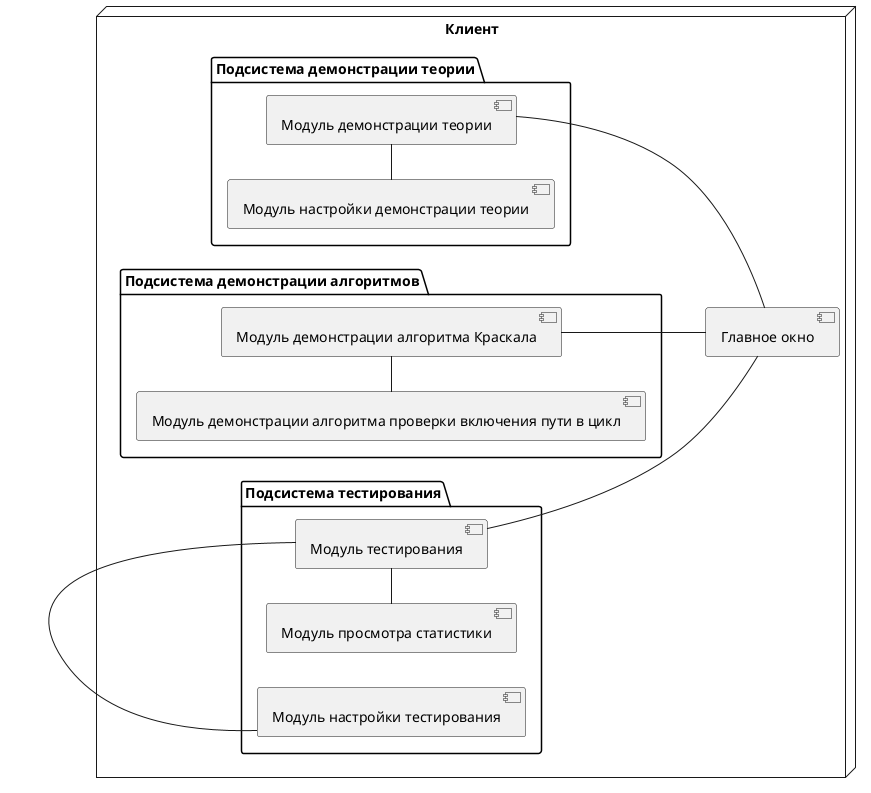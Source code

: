 @startuml
'https://plantuml.com/component-diagram

left to right direction

node "Клиент" {
  ["Главное окно"]

  package "Подсистема демонстрации теории" {
    ["Модуль демонстрации теории"]
    ["Модуль настройки демонстрации теории"]
  }
  ["Модуль настройки демонстрации теории"] - ["Модуль демонстрации теории"]
  ["Модуль демонстрации теории"] -- ["Главное окно"]

  package "Подсистема демонстрации алгоритмов" {
    ["Модуль демонстрации алгоритма Краскала"]
    ["Модуль демонстрации алгоритма проверки включения пути в цикл"]
  }
  ["Модуль демонстрации алгоритма проверки включения пути в цикл"] - ["Модуль демонстрации алгоритма Краскала"]
  ["Модуль демонстрации алгоритма Краскала"] -- ["Главное окно"]

  package "Подсистема тестирования" {
    ["Модуль тестирования"]
    ["Модуль просмотра статистики"]
    ["Модуль настройки тестирования"]
  }
  ["Модуль просмотра статистики"] - ["Модуль тестирования"]
  ["Модуль настройки тестирования"] - ["Модуль тестирования"]
  ["Модуль тестирования"] -- ["Главное окно"]
}

@enduml